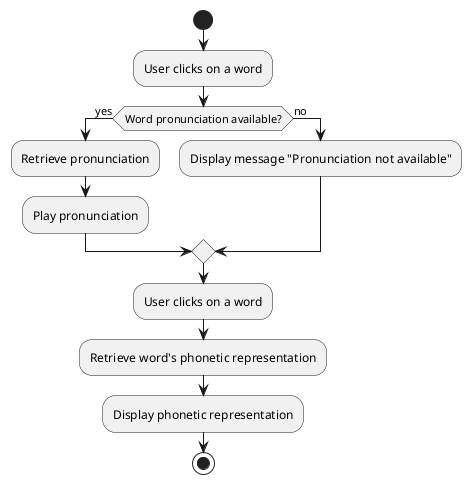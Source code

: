 @startuml Phonological
start

:User clicks on a word;
if (Word pronunciation available?) then (yes)
  :Retrieve pronunciation;
  :Play pronunciation;
else (no)
  :Display message "Pronunciation not available";
endif

:User clicks on a word;
:Retrieve word's phonetic representation;
:Display phonetic representation;

stop
@enduml

/' When displaying the phontiic representation, it could be by a litlle popup is coming that shows he breakdown of a word into its individual sounds'/
